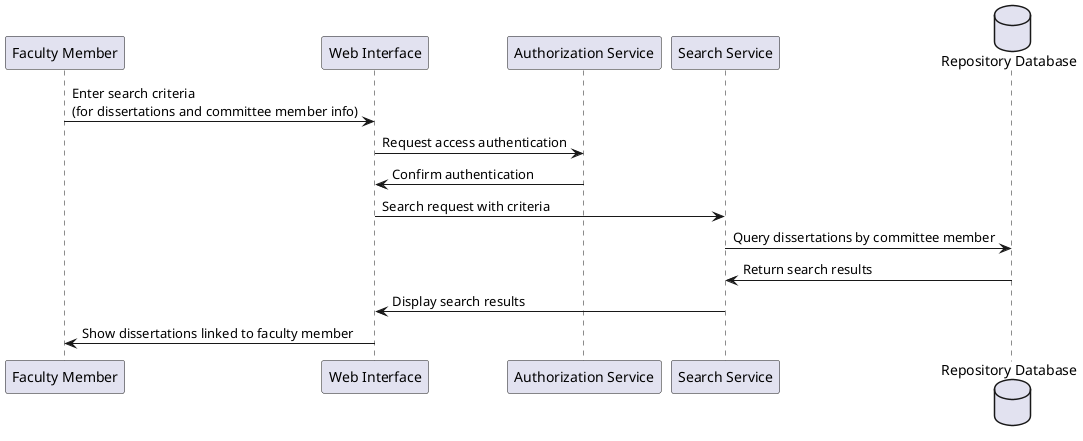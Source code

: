 @startuml
participant "Faculty Member" as faculty
participant "Web Interface" as UI
participant "Authorization Service" as Auth
participant "Search Service" as Search
database "Repository Database" as Repo

faculty -> UI : Enter search criteria\n(for dissertations and committee member info)
UI -> Auth : Request access authentication
Auth -> UI : Confirm authentication
UI -> Search : Search request with criteria
Search -> Repo : Query dissertations by committee member
Repo -> Search : Return search results
Search -> UI : Display search results
UI -> faculty : Show dissertations linked to faculty member

@enduml